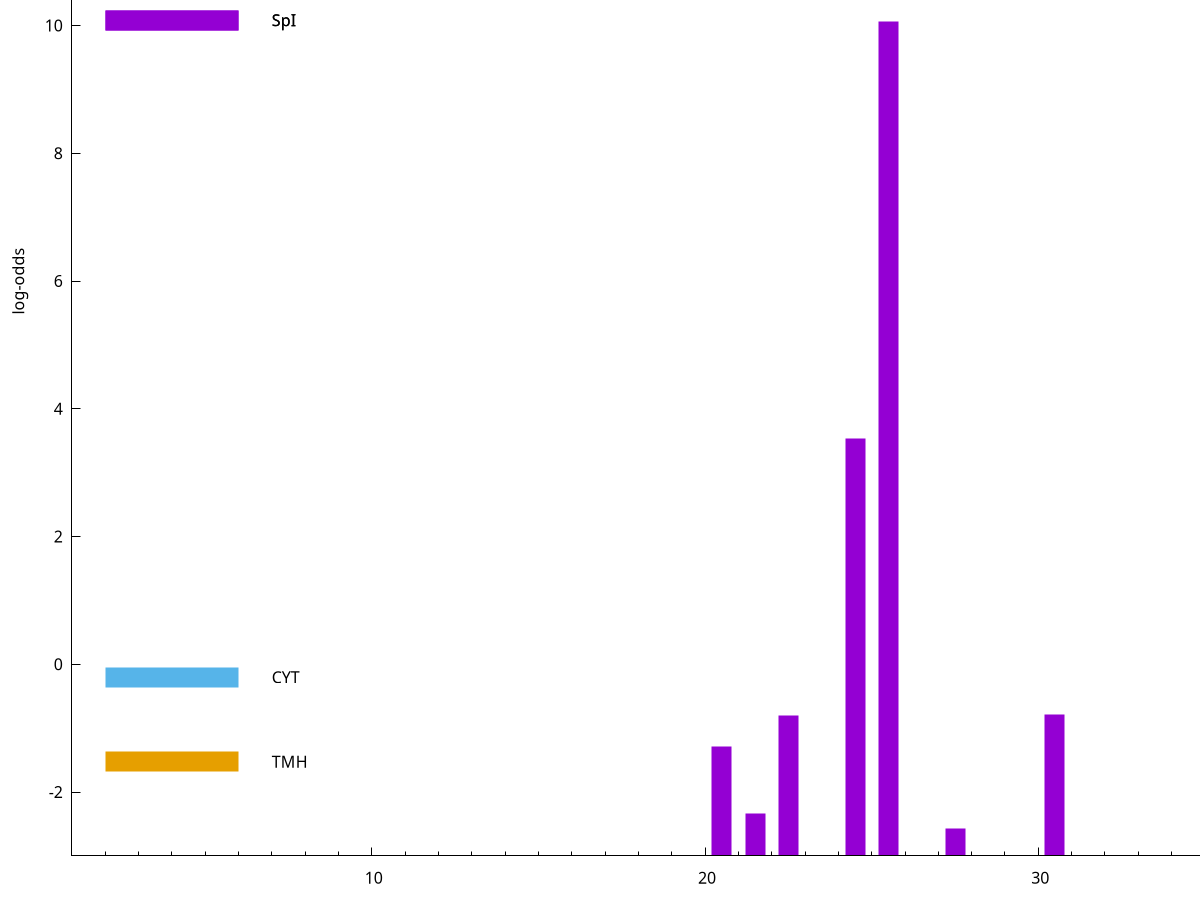 set title "LipoP predictions for SRR4065641.gff"
set size 2., 1.4
set xrange [1:70] 
set mxtics 10
set yrange [-3:15]
set y2range [0:18]
set ylabel "log-odds"
set term postscript eps color solid "Helvetica" 30
set output "SRR4065641.gff7.eps"
set arrow from 2,10.0853 to 6,10.0853 nohead lt 1 lw 20
set label "SpI" at 7,10.0853
set arrow from 2,-0.200913 to 6,-0.200913 nohead lt 3 lw 20
set label "CYT" at 7,-0.200913
set arrow from 2,-1.524 to 6,-1.524 nohead lt 4 lw 20
set label "TMH" at 7,-1.524
set arrow from 2,10.0853 to 6,10.0853 nohead lt 1 lw 20
set label "SpI" at 7,10.0853
# NOTE: The scores below are the log-odds scores with the threshold
# NOTE: subtracted (a hack to make gnuplot make the histogram all
# NOTE: look nice).
plot "-" axes x1y2 title "" with impulses lt 1 lw 20
25.500000 13.067000
24.500000 6.534970
30.500000 2.217622
22.500000 2.191087
20.500000 1.712540
21.500000 0.671800
27.500000 0.436770
e
exit
